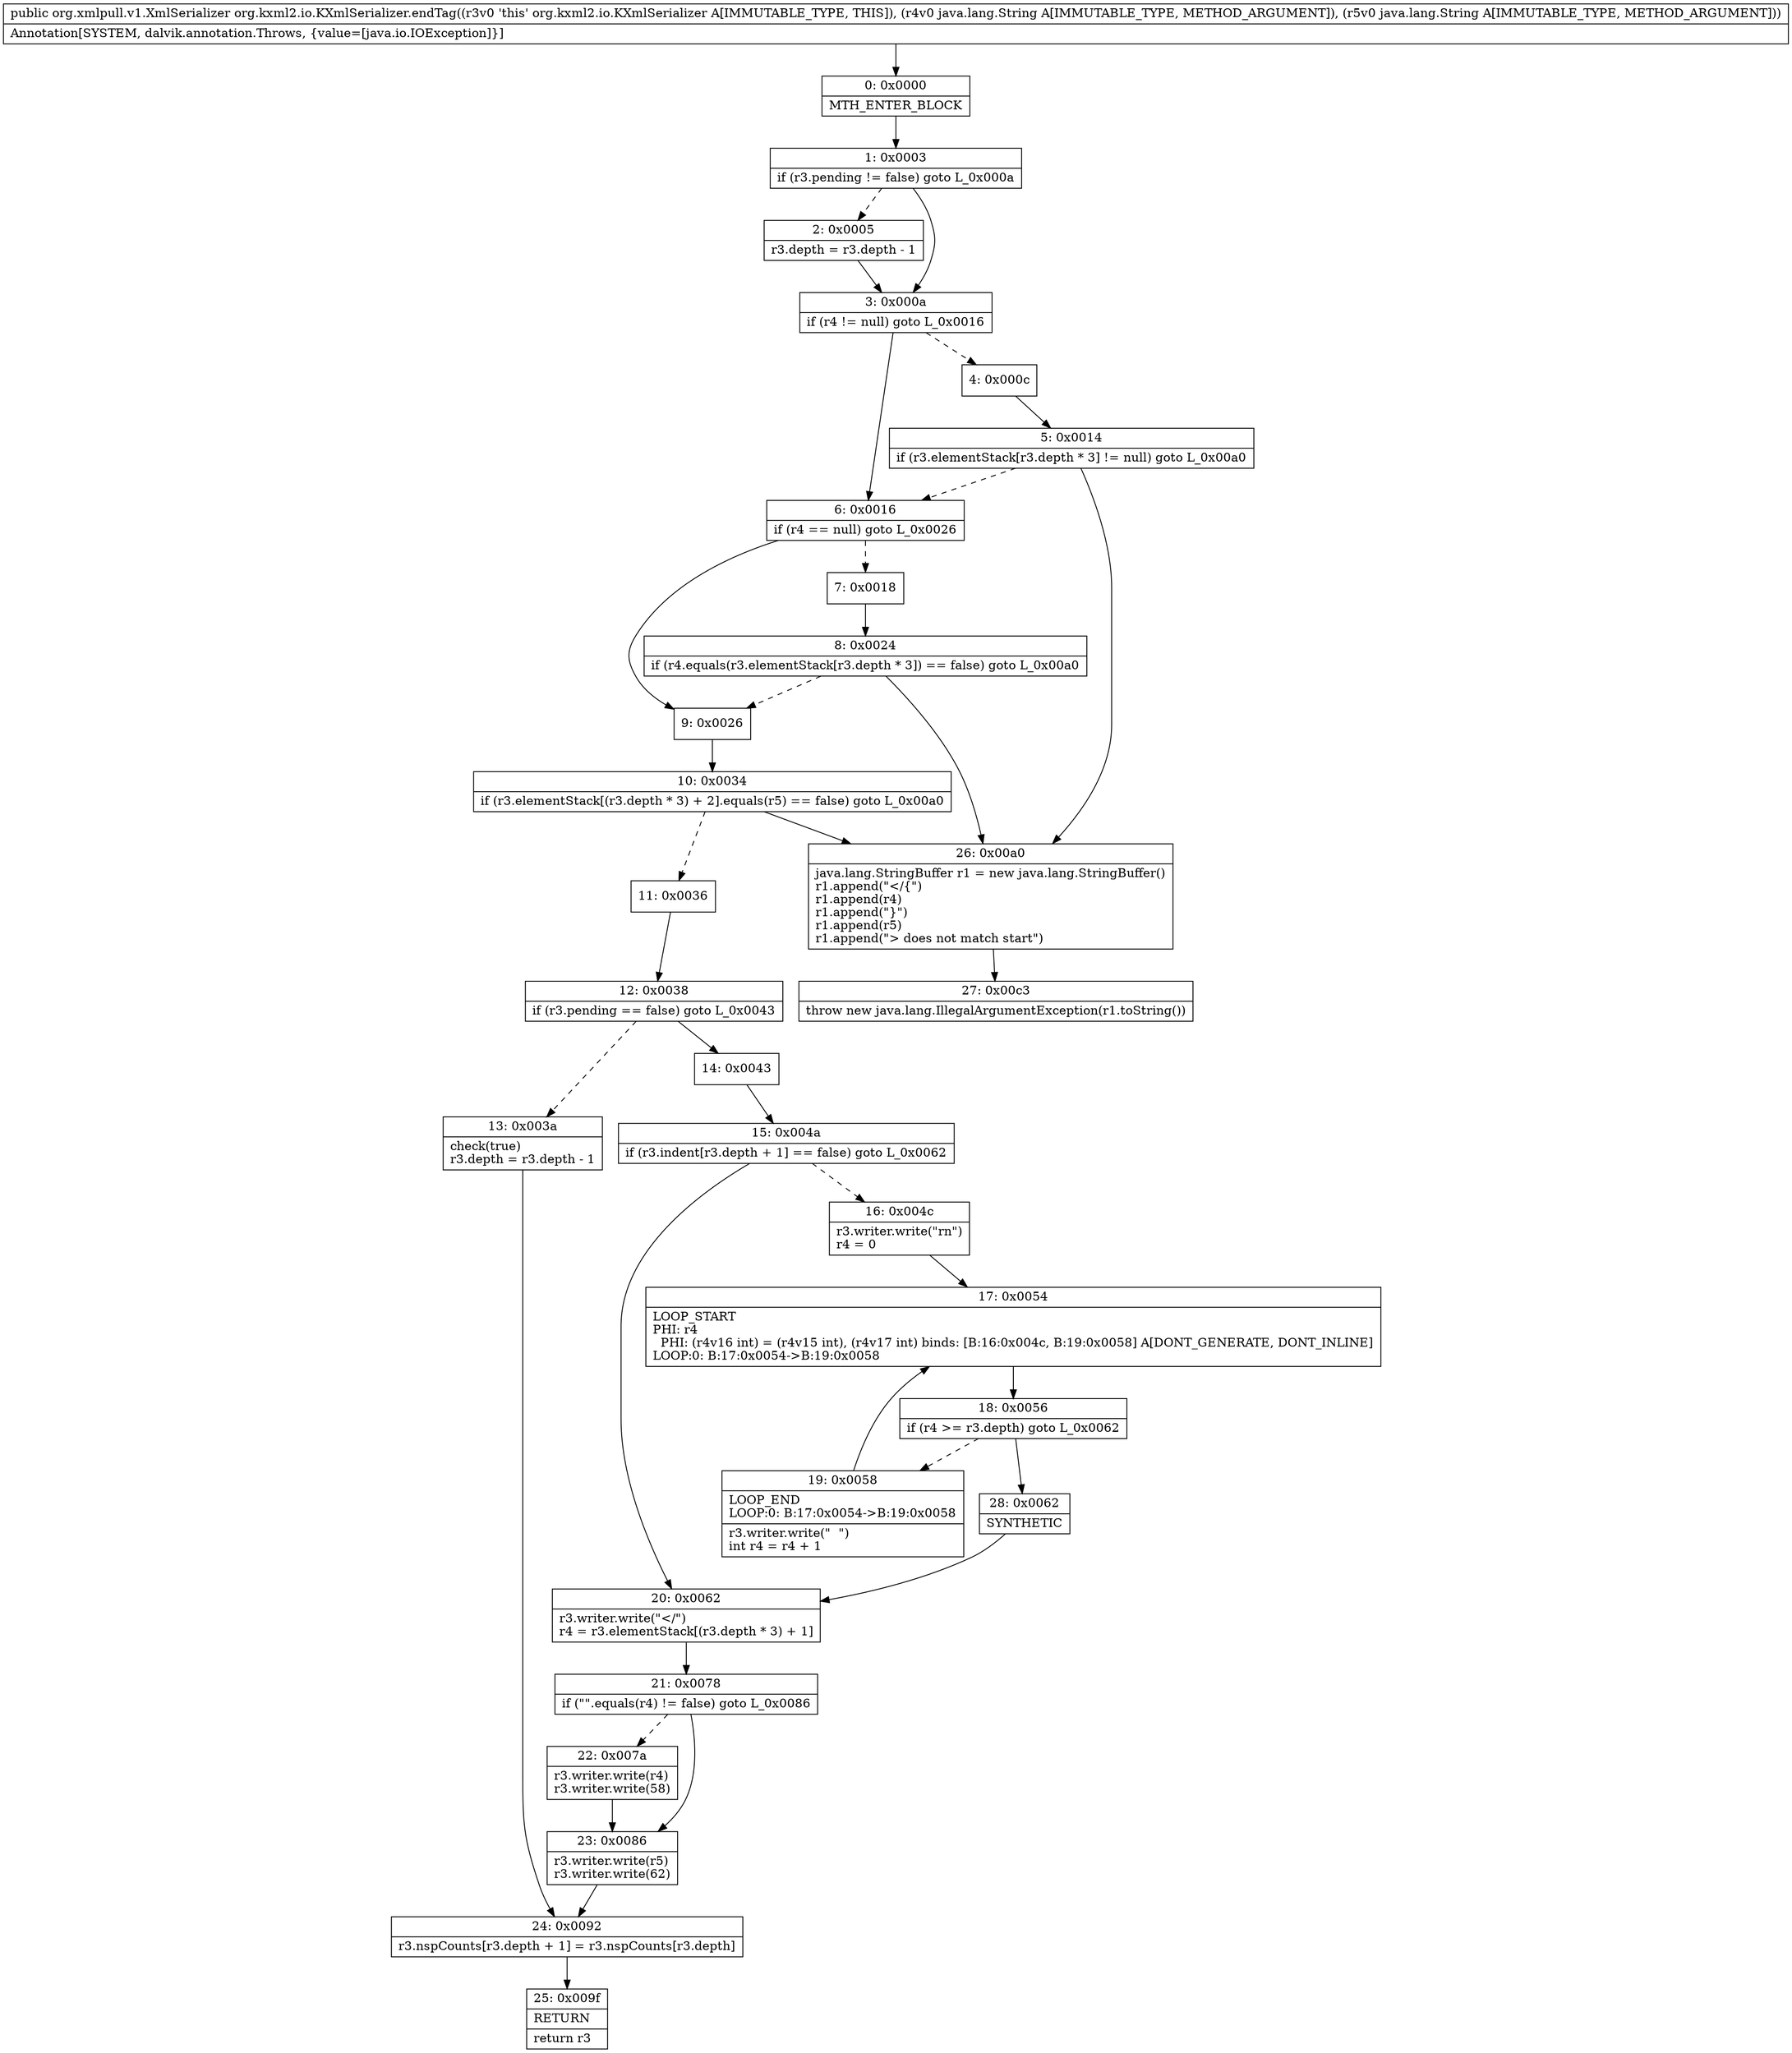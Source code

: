 digraph "CFG fororg.kxml2.io.KXmlSerializer.endTag(Ljava\/lang\/String;Ljava\/lang\/String;)Lorg\/xmlpull\/v1\/XmlSerializer;" {
Node_0 [shape=record,label="{0\:\ 0x0000|MTH_ENTER_BLOCK\l}"];
Node_1 [shape=record,label="{1\:\ 0x0003|if (r3.pending != false) goto L_0x000a\l}"];
Node_2 [shape=record,label="{2\:\ 0x0005|r3.depth = r3.depth \- 1\l}"];
Node_3 [shape=record,label="{3\:\ 0x000a|if (r4 != null) goto L_0x0016\l}"];
Node_4 [shape=record,label="{4\:\ 0x000c}"];
Node_5 [shape=record,label="{5\:\ 0x0014|if (r3.elementStack[r3.depth * 3] != null) goto L_0x00a0\l}"];
Node_6 [shape=record,label="{6\:\ 0x0016|if (r4 == null) goto L_0x0026\l}"];
Node_7 [shape=record,label="{7\:\ 0x0018}"];
Node_8 [shape=record,label="{8\:\ 0x0024|if (r4.equals(r3.elementStack[r3.depth * 3]) == false) goto L_0x00a0\l}"];
Node_9 [shape=record,label="{9\:\ 0x0026}"];
Node_10 [shape=record,label="{10\:\ 0x0034|if (r3.elementStack[(r3.depth * 3) + 2].equals(r5) == false) goto L_0x00a0\l}"];
Node_11 [shape=record,label="{11\:\ 0x0036}"];
Node_12 [shape=record,label="{12\:\ 0x0038|if (r3.pending == false) goto L_0x0043\l}"];
Node_13 [shape=record,label="{13\:\ 0x003a|check(true)\lr3.depth = r3.depth \- 1\l}"];
Node_14 [shape=record,label="{14\:\ 0x0043}"];
Node_15 [shape=record,label="{15\:\ 0x004a|if (r3.indent[r3.depth + 1] == false) goto L_0x0062\l}"];
Node_16 [shape=record,label="{16\:\ 0x004c|r3.writer.write(\"rn\")\lr4 = 0\l}"];
Node_17 [shape=record,label="{17\:\ 0x0054|LOOP_START\lPHI: r4 \l  PHI: (r4v16 int) = (r4v15 int), (r4v17 int) binds: [B:16:0x004c, B:19:0x0058] A[DONT_GENERATE, DONT_INLINE]\lLOOP:0: B:17:0x0054\-\>B:19:0x0058\l}"];
Node_18 [shape=record,label="{18\:\ 0x0056|if (r4 \>= r3.depth) goto L_0x0062\l}"];
Node_19 [shape=record,label="{19\:\ 0x0058|LOOP_END\lLOOP:0: B:17:0x0054\-\>B:19:0x0058\l|r3.writer.write(\"  \")\lint r4 = r4 + 1\l}"];
Node_20 [shape=record,label="{20\:\ 0x0062|r3.writer.write(\"\<\/\")\lr4 = r3.elementStack[(r3.depth * 3) + 1]\l}"];
Node_21 [shape=record,label="{21\:\ 0x0078|if (\"\".equals(r4) != false) goto L_0x0086\l}"];
Node_22 [shape=record,label="{22\:\ 0x007a|r3.writer.write(r4)\lr3.writer.write(58)\l}"];
Node_23 [shape=record,label="{23\:\ 0x0086|r3.writer.write(r5)\lr3.writer.write(62)\l}"];
Node_24 [shape=record,label="{24\:\ 0x0092|r3.nspCounts[r3.depth + 1] = r3.nspCounts[r3.depth]\l}"];
Node_25 [shape=record,label="{25\:\ 0x009f|RETURN\l|return r3\l}"];
Node_26 [shape=record,label="{26\:\ 0x00a0|java.lang.StringBuffer r1 = new java.lang.StringBuffer()\lr1.append(\"\<\/\{\")\lr1.append(r4)\lr1.append(\"\}\")\lr1.append(r5)\lr1.append(\"\> does not match start\")\l}"];
Node_27 [shape=record,label="{27\:\ 0x00c3|throw new java.lang.IllegalArgumentException(r1.toString())\l}"];
Node_28 [shape=record,label="{28\:\ 0x0062|SYNTHETIC\l}"];
MethodNode[shape=record,label="{public org.xmlpull.v1.XmlSerializer org.kxml2.io.KXmlSerializer.endTag((r3v0 'this' org.kxml2.io.KXmlSerializer A[IMMUTABLE_TYPE, THIS]), (r4v0 java.lang.String A[IMMUTABLE_TYPE, METHOD_ARGUMENT]), (r5v0 java.lang.String A[IMMUTABLE_TYPE, METHOD_ARGUMENT]))  | Annotation[SYSTEM, dalvik.annotation.Throws, \{value=[java.io.IOException]\}]\l}"];
MethodNode -> Node_0;
Node_0 -> Node_1;
Node_1 -> Node_2[style=dashed];
Node_1 -> Node_3;
Node_2 -> Node_3;
Node_3 -> Node_4[style=dashed];
Node_3 -> Node_6;
Node_4 -> Node_5;
Node_5 -> Node_6[style=dashed];
Node_5 -> Node_26;
Node_6 -> Node_7[style=dashed];
Node_6 -> Node_9;
Node_7 -> Node_8;
Node_8 -> Node_9[style=dashed];
Node_8 -> Node_26;
Node_9 -> Node_10;
Node_10 -> Node_11[style=dashed];
Node_10 -> Node_26;
Node_11 -> Node_12;
Node_12 -> Node_13[style=dashed];
Node_12 -> Node_14;
Node_13 -> Node_24;
Node_14 -> Node_15;
Node_15 -> Node_16[style=dashed];
Node_15 -> Node_20;
Node_16 -> Node_17;
Node_17 -> Node_18;
Node_18 -> Node_19[style=dashed];
Node_18 -> Node_28;
Node_19 -> Node_17;
Node_20 -> Node_21;
Node_21 -> Node_22[style=dashed];
Node_21 -> Node_23;
Node_22 -> Node_23;
Node_23 -> Node_24;
Node_24 -> Node_25;
Node_26 -> Node_27;
Node_28 -> Node_20;
}

